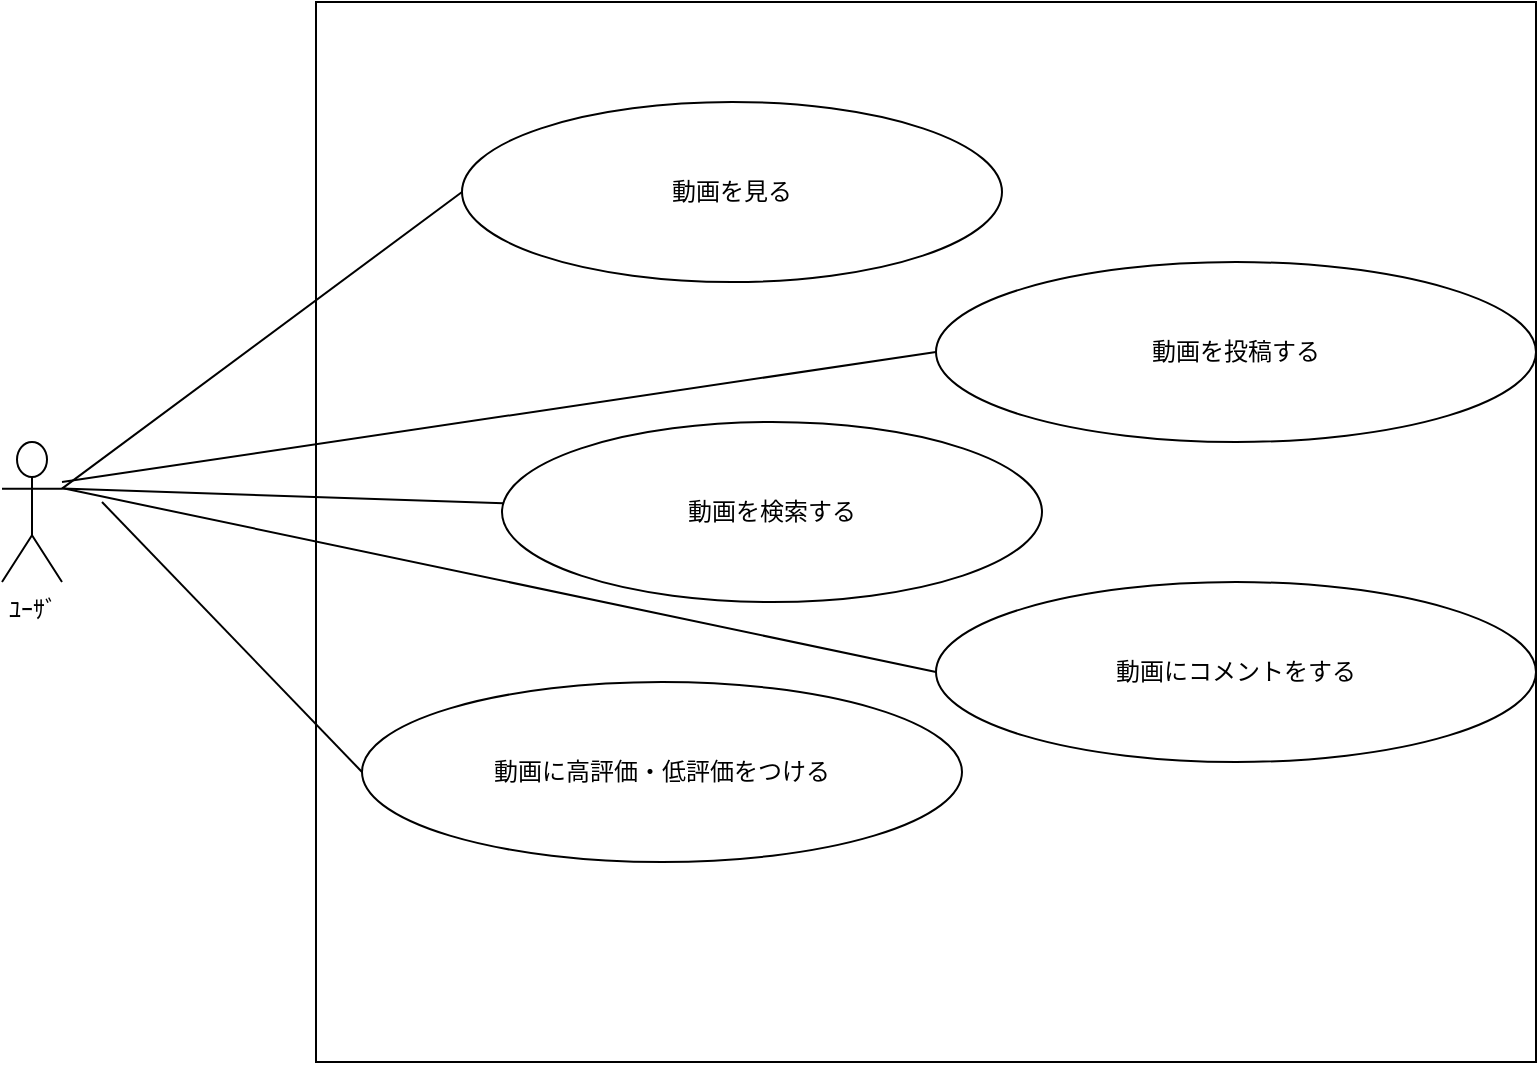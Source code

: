 <mxfile version="14.6.13" type="device"><diagram id="6I_zSZ4uZRjNPObj9aKd" name="ページ1"><mxGraphModel dx="1326" dy="626" grid="1" gridSize="10" guides="1" tooltips="1" connect="1" arrows="1" fold="1" page="1" pageScale="1" pageWidth="827" pageHeight="1169" math="0" shadow="0"><root><mxCell id="0"/><mxCell id="1" parent="0"/><mxCell id="MrLGkEWy0gPngyltxxXr-1" value="" style="rounded=0;whiteSpace=wrap;html=1;" parent="1" vertex="1"><mxGeometry x="217" y="70" width="610" height="530" as="geometry"/></mxCell><mxCell id="MrLGkEWy0gPngyltxxXr-4" value="ﾕｰｻﾞ" style="shape=umlActor;verticalLabelPosition=bottom;verticalAlign=top;html=1;outlineConnect=0;" parent="1" vertex="1"><mxGeometry x="60" y="290" width="30" height="70" as="geometry"/></mxCell><mxCell id="MrLGkEWy0gPngyltxxXr-8" value="" style="endArrow=none;html=1;entryX=0;entryY=0.5;entryDx=0;entryDy=0;" parent="1" target="MrLGkEWy0gPngyltxxXr-11" edge="1"><mxGeometry width="50" height="50" relative="1" as="geometry"><mxPoint x="90" y="310" as="sourcePoint"/><mxPoint x="440" y="320" as="targetPoint"/><Array as="points"/></mxGeometry></mxCell><mxCell id="MrLGkEWy0gPngyltxxXr-12" value="" style="endArrow=none;html=1;exitX=1;exitY=0.333;exitDx=0;exitDy=0;exitPerimeter=0;entryX=0;entryY=0.5;entryDx=0;entryDy=0;" parent="1" source="MrLGkEWy0gPngyltxxXr-4" target="MrLGkEWy0gPngyltxxXr-13" edge="1"><mxGeometry width="50" height="50" relative="1" as="geometry"><mxPoint x="100" y="490" as="sourcePoint"/><mxPoint x="450" y="330" as="targetPoint"/><Array as="points"/></mxGeometry></mxCell><mxCell id="MrLGkEWy0gPngyltxxXr-13" value="動画を見る" style="ellipse;whiteSpace=wrap;html=1;" parent="1" vertex="1"><mxGeometry x="290" y="120" width="270" height="90" as="geometry"/></mxCell><mxCell id="MrLGkEWy0gPngyltxxXr-14" value="" style="endArrow=none;html=1;exitX=1;exitY=0.333;exitDx=0;exitDy=0;exitPerimeter=0;" parent="1" source="MrLGkEWy0gPngyltxxXr-4" target="MrLGkEWy0gPngyltxxXr-15" edge="1"><mxGeometry width="50" height="50" relative="1" as="geometry"><mxPoint x="100" y="150" as="sourcePoint"/><mxPoint x="460" y="450" as="targetPoint"/><Array as="points"/></mxGeometry></mxCell><mxCell id="MrLGkEWy0gPngyltxxXr-15" value="動画を検索する" style="ellipse;whiteSpace=wrap;html=1;" parent="1" vertex="1"><mxGeometry x="310" y="280" width="270" height="90" as="geometry"/></mxCell><mxCell id="MrLGkEWy0gPngyltxxXr-11" value="動画を投稿する" style="ellipse;whiteSpace=wrap;html=1;" parent="1" vertex="1"><mxGeometry x="527" y="200" width="300" height="90" as="geometry"/></mxCell><mxCell id="MrLGkEWy0gPngyltxxXr-18" value="動画にコメントをする" style="ellipse;whiteSpace=wrap;html=1;" parent="1" vertex="1"><mxGeometry x="527" y="360" width="300" height="90" as="geometry"/></mxCell><mxCell id="MrLGkEWy0gPngyltxxXr-19" value="" style="endArrow=none;html=1;entryX=0;entryY=0.5;entryDx=0;entryDy=0;" parent="1" target="MrLGkEWy0gPngyltxxXr-18" edge="1"><mxGeometry width="50" height="50" relative="1" as="geometry"><mxPoint x="90" y="313" as="sourcePoint"/><mxPoint x="440" y="320" as="targetPoint"/><Array as="points"/></mxGeometry></mxCell><mxCell id="BfM7t9c8L3BB9srOHL8N-3" value="動画に高評価・低評価をつける" style="ellipse;whiteSpace=wrap;html=1;" parent="1" vertex="1"><mxGeometry x="240" y="410" width="300" height="90" as="geometry"/></mxCell><mxCell id="BfM7t9c8L3BB9srOHL8N-5" value="" style="endArrow=none;html=1;entryX=0;entryY=0.5;entryDx=0;entryDy=0;" parent="1" target="BfM7t9c8L3BB9srOHL8N-3" edge="1"><mxGeometry width="50" height="50" relative="1" as="geometry"><mxPoint x="110" y="320" as="sourcePoint"/><mxPoint x="440" y="300" as="targetPoint"/></mxGeometry></mxCell></root></mxGraphModel></diagram></mxfile>